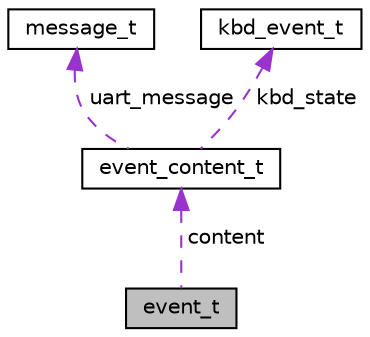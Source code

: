 digraph "event_t"
{
 // LATEX_PDF_SIZE
  edge [fontname="Helvetica",fontsize="10",labelfontname="Helvetica",labelfontsize="10"];
  node [fontname="Helvetica",fontsize="10",shape=record];
  Node1 [label="event_t",height=0.2,width=0.4,color="black", fillcolor="grey75", style="filled", fontcolor="black",tooltip="Represents an event."];
  Node2 -> Node1 [dir="back",color="darkorchid3",fontsize="10",style="dashed",label=" content" ,fontname="Helvetica"];
  Node2 [label="event_content_t",height=0.2,width=0.4,color="black", fillcolor="white", style="filled",URL="$unionevent__content__t.html",tooltip="Content of an event."];
  Node3 -> Node2 [dir="back",color="darkorchid3",fontsize="10",style="dashed",label=" uart_message" ,fontname="Helvetica"];
  Node3 [label="message_t",height=0.2,width=0.4,color="black", fillcolor="white", style="filled",URL="$structmessage__t.html",tooltip="Represents a message sent to or received from the serial port."];
  Node4 -> Node2 [dir="back",color="darkorchid3",fontsize="10",style="dashed",label=" kbd_state" ,fontname="Helvetica"];
  Node4 [label="kbd_event_t",height=0.2,width=0.4,color="black", fillcolor="white", style="filled",URL="$structkbd__event__t.html",tooltip="Keyboard event."];
}
